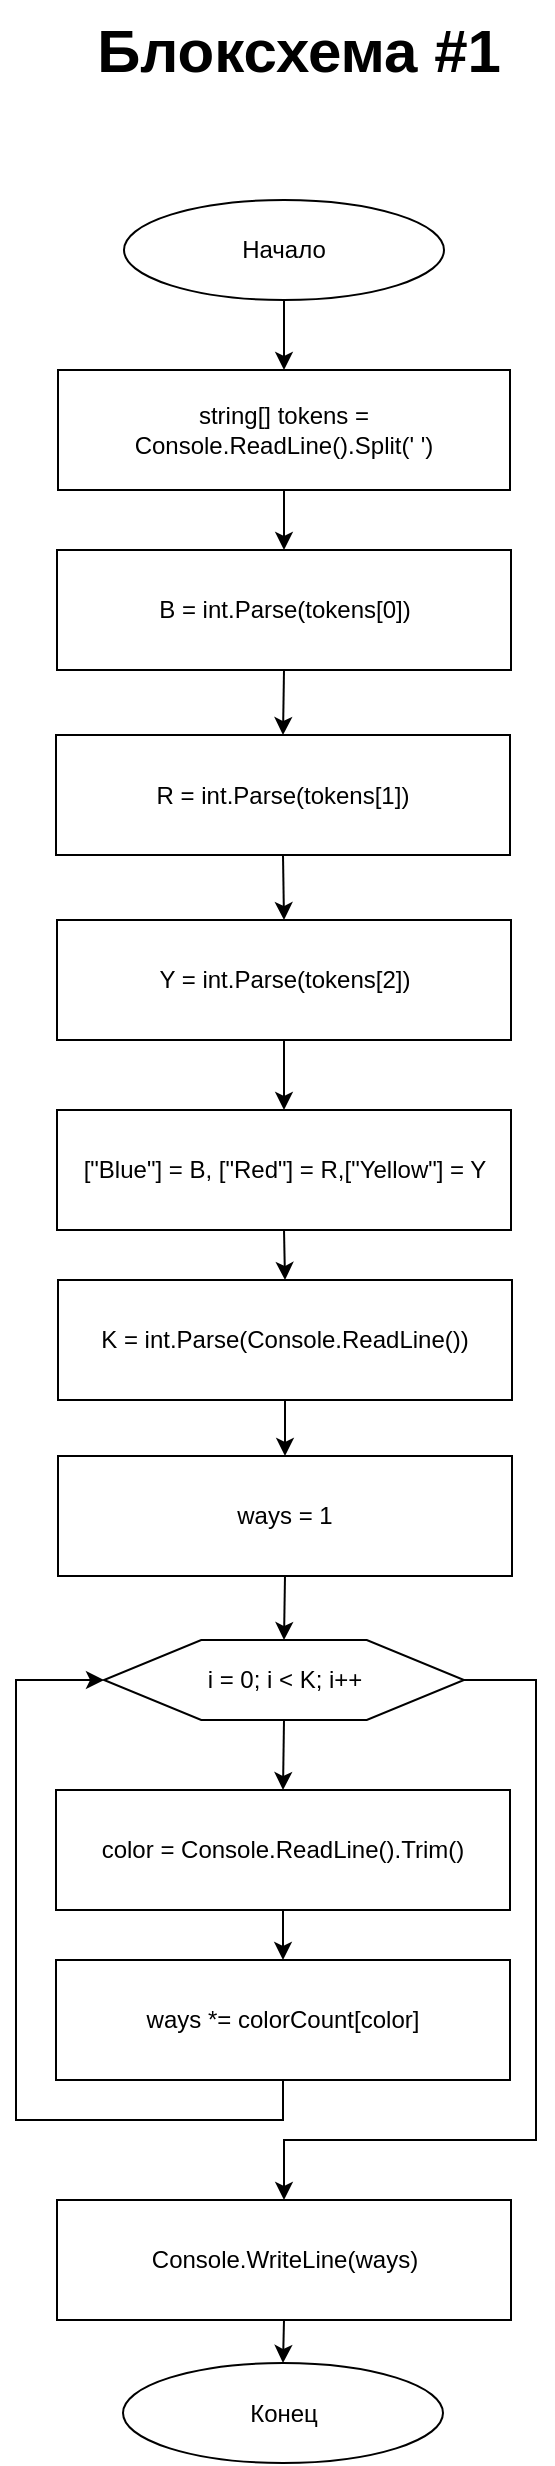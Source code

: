 <mxfile version="27.0.6">
  <diagram name="Страница — 1" id="WKGYQiWRMjDiwxb9k2Cm">
    <mxGraphModel dx="3846" dy="1394" grid="1" gridSize="10" guides="1" tooltips="1" connect="1" arrows="1" fold="1" page="1" pageScale="1" pageWidth="827" pageHeight="1169" math="0" shadow="0">
      <root>
        <mxCell id="0" />
        <mxCell id="1" parent="0" />
        <mxCell id="aLNv6BE2xDQIH31KTYfQ-30" style="edgeStyle=orthogonalEdgeStyle;rounded=0;orthogonalLoop=1;jettySize=auto;html=1;exitX=0.5;exitY=1;exitDx=0;exitDy=0;entryX=0.5;entryY=0;entryDx=0;entryDy=0;" edge="1" parent="1" source="aLNv6BE2xDQIH31KTYfQ-31" target="aLNv6BE2xDQIH31KTYfQ-34">
          <mxGeometry relative="1" as="geometry" />
        </mxCell>
        <mxCell id="aLNv6BE2xDQIH31KTYfQ-31" value="Начало" style="ellipse;whiteSpace=wrap;html=1;" vertex="1" parent="1">
          <mxGeometry x="1014" y="1690" width="160" height="50" as="geometry" />
        </mxCell>
        <mxCell id="aLNv6BE2xDQIH31KTYfQ-32" value="Конец" style="ellipse;whiteSpace=wrap;html=1;" vertex="1" parent="1">
          <mxGeometry x="1013.5" y="2771.5" width="160" height="50" as="geometry" />
        </mxCell>
        <mxCell id="aLNv6BE2xDQIH31KTYfQ-33" style="edgeStyle=orthogonalEdgeStyle;rounded=0;orthogonalLoop=1;jettySize=auto;html=1;exitX=0.5;exitY=1;exitDx=0;exitDy=0;entryX=0.5;entryY=0;entryDx=0;entryDy=0;" edge="1" parent="1" source="aLNv6BE2xDQIH31KTYfQ-34" target="aLNv6BE2xDQIH31KTYfQ-36">
          <mxGeometry relative="1" as="geometry" />
        </mxCell>
        <mxCell id="aLNv6BE2xDQIH31KTYfQ-34" value="&lt;span style=&quot;font-size: 12px;&quot;&gt;string[] tokens = Console.ReadLine().Split(&#39; &#39;)&lt;/span&gt;" style="rounded=0;whiteSpace=wrap;html=1;" vertex="1" parent="1">
          <mxGeometry x="981" y="1775" width="226" height="60" as="geometry" />
        </mxCell>
        <mxCell id="aLNv6BE2xDQIH31KTYfQ-35" style="rounded=0;orthogonalLoop=1;jettySize=auto;html=1;exitX=0.5;exitY=1;exitDx=0;exitDy=0;entryX=0.5;entryY=0;entryDx=0;entryDy=0;" edge="1" parent="1" source="aLNv6BE2xDQIH31KTYfQ-36" target="aLNv6BE2xDQIH31KTYfQ-43">
          <mxGeometry relative="1" as="geometry">
            <mxPoint x="1079" y="1925.0" as="targetPoint" />
          </mxGeometry>
        </mxCell>
        <mxCell id="aLNv6BE2xDQIH31KTYfQ-36" value="&lt;span style=&quot;font-size: 12px;&quot;&gt;B = int.Parse(tokens[0])&lt;/span&gt;" style="rounded=0;whiteSpace=wrap;html=1;" vertex="1" parent="1">
          <mxGeometry x="980.5" y="1865" width="227" height="60" as="geometry" />
        </mxCell>
        <mxCell id="aLNv6BE2xDQIH31KTYfQ-37" style="edgeStyle=orthogonalEdgeStyle;rounded=0;orthogonalLoop=1;jettySize=auto;html=1;exitX=0.5;exitY=1;exitDx=0;exitDy=0;entryX=0.5;entryY=0;entryDx=0;entryDy=0;" edge="1" parent="1" source="aLNv6BE2xDQIH31KTYfQ-43" target="aLNv6BE2xDQIH31KTYfQ-44">
          <mxGeometry relative="1" as="geometry">
            <mxPoint x="1079" y="1965.0" as="sourcePoint" />
            <mxPoint x="1091" y="2035" as="targetPoint" />
          </mxGeometry>
        </mxCell>
        <mxCell id="aLNv6BE2xDQIH31KTYfQ-38" style="edgeStyle=orthogonalEdgeStyle;rounded=0;orthogonalLoop=1;jettySize=auto;html=1;exitX=0.5;exitY=1;exitDx=0;exitDy=0;entryX=0.5;entryY=0;entryDx=0;entryDy=0;" edge="1" parent="1" source="aLNv6BE2xDQIH31KTYfQ-44" target="aLNv6BE2xDQIH31KTYfQ-46">
          <mxGeometry relative="1" as="geometry">
            <mxPoint x="1096" y="2137.5" as="sourcePoint" />
            <mxPoint x="1096" y="2167.5" as="targetPoint" />
          </mxGeometry>
        </mxCell>
        <mxCell id="aLNv6BE2xDQIH31KTYfQ-39" value="" style="group" vertex="1" connectable="0" parent="1">
          <mxGeometry x="1004" y="2410" width="180" height="40" as="geometry" />
        </mxCell>
        <mxCell id="aLNv6BE2xDQIH31KTYfQ-40" value="" style="verticalLabelPosition=bottom;verticalAlign=top;html=1;shape=hexagon;perimeter=hexagonPerimeter2;arcSize=6;size=0.27;" vertex="1" parent="aLNv6BE2xDQIH31KTYfQ-39">
          <mxGeometry width="180" height="40" as="geometry" />
        </mxCell>
        <mxCell id="aLNv6BE2xDQIH31KTYfQ-41" value="i = 0; i &amp;lt; K; i++" style="text;html=1;align=center;verticalAlign=middle;resizable=0;points=[];autosize=1;strokeColor=none;fillColor=none;" vertex="1" parent="aLNv6BE2xDQIH31KTYfQ-39">
          <mxGeometry x="40" y="5" width="100" height="30" as="geometry" />
        </mxCell>
        <mxCell id="aLNv6BE2xDQIH31KTYfQ-42" value="&lt;font style=&quot;font-size: 30px;&quot;&gt;&lt;b style=&quot;&quot;&gt;Блоксхема #1&lt;/b&gt;&lt;/font&gt;" style="text;html=1;align=center;verticalAlign=middle;resizable=0;points=[];autosize=1;strokeColor=none;fillColor=none;" vertex="1" parent="1">
          <mxGeometry x="986" y="1590" width="230" height="50" as="geometry" />
        </mxCell>
        <mxCell id="aLNv6BE2xDQIH31KTYfQ-43" value="R = int.Parse(tokens[1])" style="rounded=0;whiteSpace=wrap;html=1;" vertex="1" parent="1">
          <mxGeometry x="980" y="1957.5" width="227" height="60" as="geometry" />
        </mxCell>
        <mxCell id="aLNv6BE2xDQIH31KTYfQ-44" value="Y = int.Parse(tokens[2])" style="rounded=0;whiteSpace=wrap;html=1;" vertex="1" parent="1">
          <mxGeometry x="980.5" y="2050" width="227" height="60" as="geometry" />
        </mxCell>
        <mxCell id="aLNv6BE2xDQIH31KTYfQ-45" style="edgeStyle=orthogonalEdgeStyle;rounded=0;orthogonalLoop=1;jettySize=auto;html=1;exitX=0.5;exitY=1;exitDx=0;exitDy=0;entryX=0.5;entryY=0;entryDx=0;entryDy=0;" edge="1" parent="1" source="aLNv6BE2xDQIH31KTYfQ-46" target="aLNv6BE2xDQIH31KTYfQ-48">
          <mxGeometry relative="1" as="geometry" />
        </mxCell>
        <mxCell id="aLNv6BE2xDQIH31KTYfQ-46" value="[&quot;Blue&quot;] = B,&lt;span style=&quot;color: light-dark(rgb(0, 0, 0), rgb(255, 255, 255)); background-color: transparent;&quot;&gt;&amp;nbsp;[&quot;Red&quot;] = R,&lt;/span&gt;&lt;span style=&quot;color: light-dark(rgb(0, 0, 0), rgb(255, 255, 255)); background-color: transparent;&quot;&gt;[&quot;Yellow&quot;] = Y&lt;/span&gt;" style="rounded=0;whiteSpace=wrap;html=1;" vertex="1" parent="1">
          <mxGeometry x="980.5" y="2145" width="227" height="60" as="geometry" />
        </mxCell>
        <mxCell id="aLNv6BE2xDQIH31KTYfQ-47" style="edgeStyle=orthogonalEdgeStyle;rounded=0;orthogonalLoop=1;jettySize=auto;html=1;exitX=0.5;exitY=1;exitDx=0;exitDy=0;entryX=0.5;entryY=0;entryDx=0;entryDy=0;" edge="1" parent="1" source="aLNv6BE2xDQIH31KTYfQ-48" target="aLNv6BE2xDQIH31KTYfQ-50">
          <mxGeometry relative="1" as="geometry" />
        </mxCell>
        <mxCell id="aLNv6BE2xDQIH31KTYfQ-48" value="K = int.Parse(Console.ReadLine())" style="rounded=0;whiteSpace=wrap;html=1;" vertex="1" parent="1">
          <mxGeometry x="981" y="2230" width="227" height="60" as="geometry" />
        </mxCell>
        <mxCell id="aLNv6BE2xDQIH31KTYfQ-49" style="edgeStyle=orthogonalEdgeStyle;rounded=0;orthogonalLoop=1;jettySize=auto;html=1;exitX=0.5;exitY=1;exitDx=0;exitDy=0;entryX=0.5;entryY=0;entryDx=0;entryDy=0;" edge="1" parent="1" source="aLNv6BE2xDQIH31KTYfQ-50" target="aLNv6BE2xDQIH31KTYfQ-40">
          <mxGeometry relative="1" as="geometry" />
        </mxCell>
        <mxCell id="aLNv6BE2xDQIH31KTYfQ-50" value="ways = 1" style="rounded=0;whiteSpace=wrap;html=1;" vertex="1" parent="1">
          <mxGeometry x="981" y="2318" width="227" height="60" as="geometry" />
        </mxCell>
        <mxCell id="aLNv6BE2xDQIH31KTYfQ-51" style="edgeStyle=orthogonalEdgeStyle;rounded=0;orthogonalLoop=1;jettySize=auto;html=1;exitX=0.5;exitY=1;exitDx=0;exitDy=0;entryX=0.5;entryY=0;entryDx=0;entryDy=0;" edge="1" parent="1" source="aLNv6BE2xDQIH31KTYfQ-52" target="aLNv6BE2xDQIH31KTYfQ-54">
          <mxGeometry relative="1" as="geometry" />
        </mxCell>
        <mxCell id="aLNv6BE2xDQIH31KTYfQ-52" value="color = Console.ReadLine().Trim()" style="rounded=0;whiteSpace=wrap;html=1;" vertex="1" parent="1">
          <mxGeometry x="980" y="2485" width="227" height="60" as="geometry" />
        </mxCell>
        <mxCell id="aLNv6BE2xDQIH31KTYfQ-53" style="edgeStyle=orthogonalEdgeStyle;rounded=0;orthogonalLoop=1;jettySize=auto;html=1;exitX=0.5;exitY=1;exitDx=0;exitDy=0;entryX=0;entryY=0.5;entryDx=0;entryDy=0;" edge="1" parent="1" source="aLNv6BE2xDQIH31KTYfQ-54" target="aLNv6BE2xDQIH31KTYfQ-40">
          <mxGeometry relative="1" as="geometry">
            <Array as="points">
              <mxPoint x="1094" y="2650" />
              <mxPoint x="960" y="2650" />
              <mxPoint x="960" y="2430" />
            </Array>
          </mxGeometry>
        </mxCell>
        <mxCell id="aLNv6BE2xDQIH31KTYfQ-54" value="ways *= colorCount[color]" style="rounded=0;whiteSpace=wrap;html=1;" vertex="1" parent="1">
          <mxGeometry x="980" y="2570" width="227" height="60" as="geometry" />
        </mxCell>
        <mxCell id="aLNv6BE2xDQIH31KTYfQ-55" style="edgeStyle=orthogonalEdgeStyle;rounded=0;orthogonalLoop=1;jettySize=auto;html=1;exitX=0.5;exitY=1;exitDx=0;exitDy=0;entryX=0.5;entryY=0;entryDx=0;entryDy=0;" edge="1" parent="1" source="aLNv6BE2xDQIH31KTYfQ-56" target="aLNv6BE2xDQIH31KTYfQ-32">
          <mxGeometry relative="1" as="geometry" />
        </mxCell>
        <mxCell id="aLNv6BE2xDQIH31KTYfQ-56" value="Console.WriteLine(ways)" style="rounded=0;whiteSpace=wrap;html=1;" vertex="1" parent="1">
          <mxGeometry x="980.5" y="2690" width="227" height="60" as="geometry" />
        </mxCell>
        <mxCell id="aLNv6BE2xDQIH31KTYfQ-57" style="edgeStyle=orthogonalEdgeStyle;rounded=0;orthogonalLoop=1;jettySize=auto;html=1;exitX=1;exitY=0.5;exitDx=0;exitDy=0;entryX=0.5;entryY=0;entryDx=0;entryDy=0;" edge="1" parent="1" source="aLNv6BE2xDQIH31KTYfQ-40" target="aLNv6BE2xDQIH31KTYfQ-56">
          <mxGeometry relative="1" as="geometry">
            <Array as="points">
              <mxPoint x="1220" y="2430" />
              <mxPoint x="1220" y="2660" />
              <mxPoint x="1094" y="2660" />
            </Array>
          </mxGeometry>
        </mxCell>
        <mxCell id="aLNv6BE2xDQIH31KTYfQ-58" style="edgeStyle=orthogonalEdgeStyle;rounded=0;orthogonalLoop=1;jettySize=auto;html=1;exitX=0.5;exitY=1;exitDx=0;exitDy=0;entryX=0.5;entryY=0;entryDx=0;entryDy=0;" edge="1" parent="1" source="aLNv6BE2xDQIH31KTYfQ-40" target="aLNv6BE2xDQIH31KTYfQ-52">
          <mxGeometry relative="1" as="geometry" />
        </mxCell>
      </root>
    </mxGraphModel>
  </diagram>
</mxfile>
